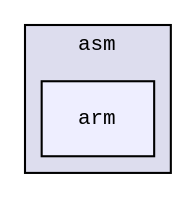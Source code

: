 digraph "src/tbox/prefix/asm/arm" {
  compound=true
  node [ fontsize="10", fontname="CourierNew"];
  edge [ labelfontsize="10", labelfontname="CourierNew"];
  subgraph clusterdir_60e751f00a9465685ef8bd040c8fe256 {
    graph [ bgcolor="#ddddee", pencolor="black", label="asm" fontname="CourierNew", fontsize="10", URL="dir_60e751f00a9465685ef8bd040c8fe256.html"]
  dir_bfcfca6bd651c49bd780649b4e32244b [shape=box, label="arm", style="filled", fillcolor="#eeeeff", pencolor="black", URL="dir_bfcfca6bd651c49bd780649b4e32244b.html"];
  }
}
